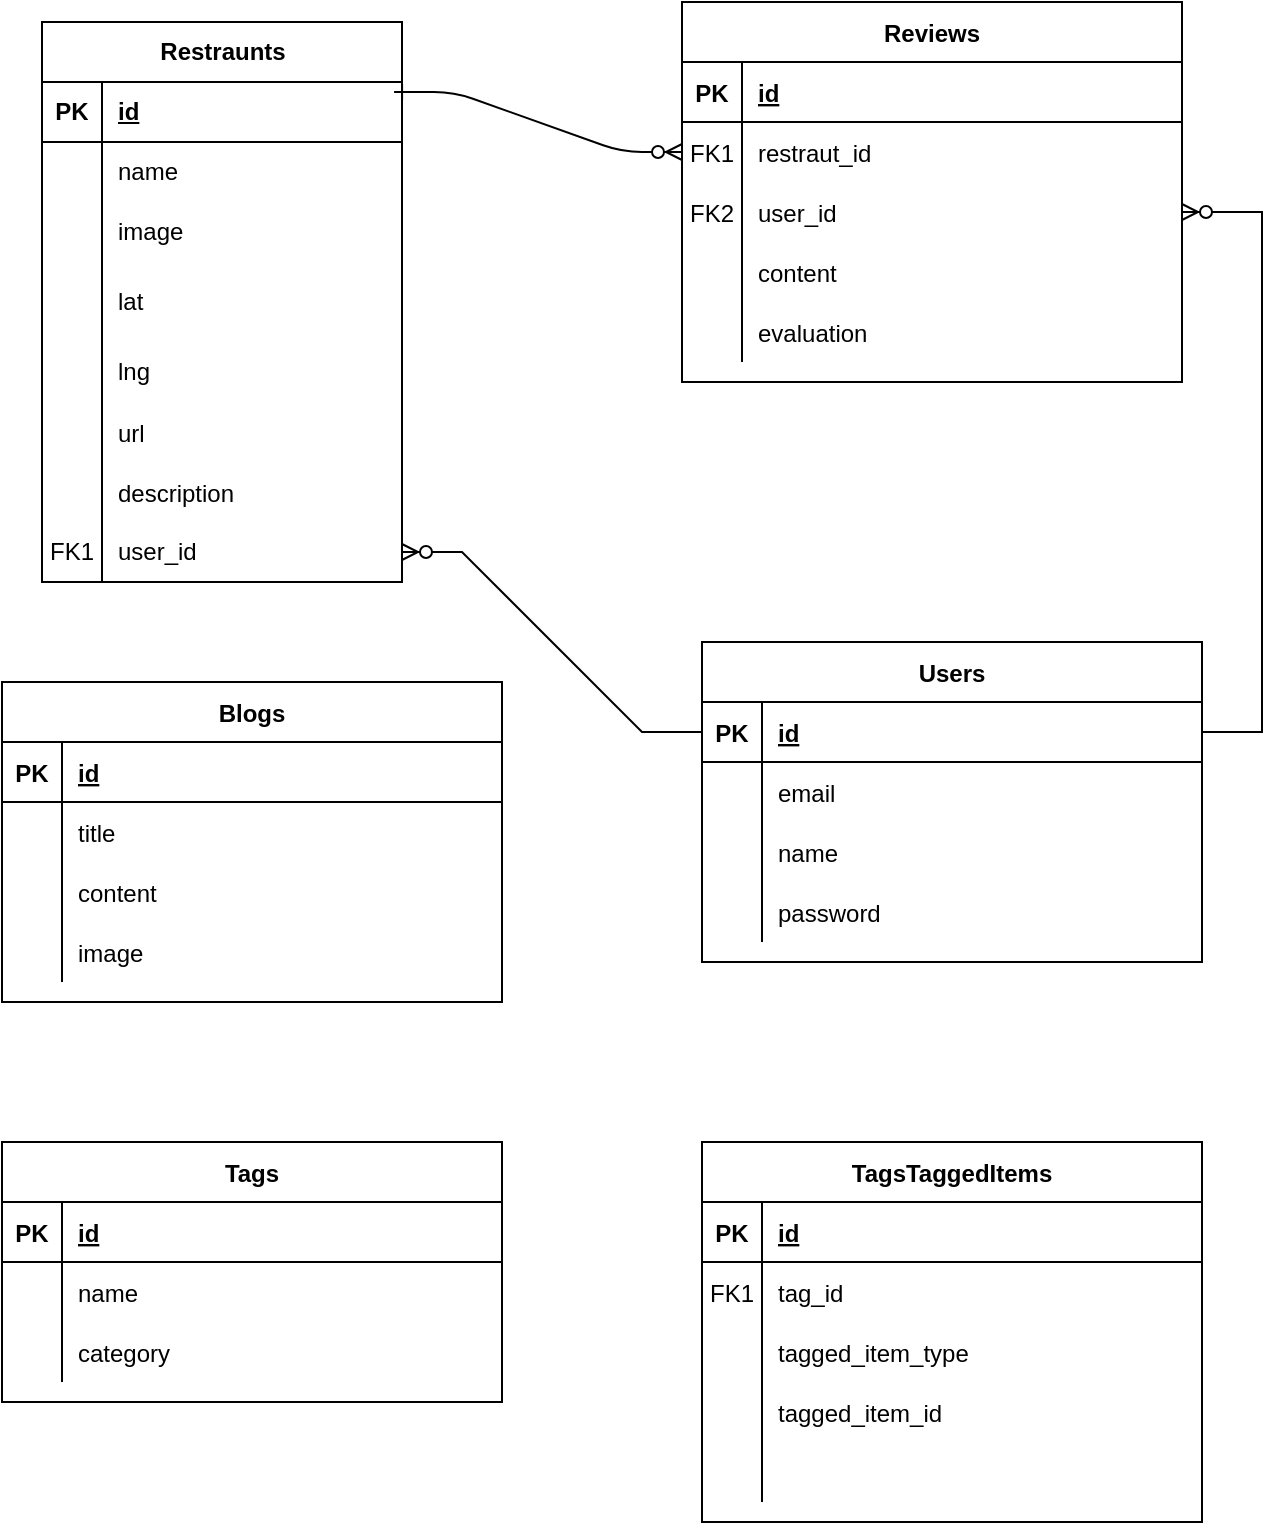 <mxfile version="22.1.16" type="github">
  <diagram name="ページ1" id="1jLCpwxMSdd4qnxQY2mI">
    <mxGraphModel dx="1687" dy="868" grid="1" gridSize="10" guides="1" tooltips="1" connect="1" arrows="1" fold="1" page="1" pageScale="1" pageWidth="827" pageHeight="1169" math="0" shadow="0">
      <root>
        <mxCell id="0" />
        <mxCell id="1" parent="0" />
        <mxCell id="6m1qam1bwlSp6ut_xEVU-1" value="" style="edgeStyle=entityRelationEdgeStyle;endArrow=ERzeroToMany;startArrow=ERone;endFill=1;startFill=0;exitX=0.978;exitY=0.167;exitDx=0;exitDy=0;exitPerimeter=0;" parent="1" source="6m1qam1bwlSp6ut_xEVU-45" target="6m1qam1bwlSp6ut_xEVU-6" edge="1">
          <mxGeometry width="100" height="100" relative="1" as="geometry">
            <mxPoint x="370" y="165" as="sourcePoint" />
            <mxPoint x="440" y="620" as="targetPoint" />
          </mxGeometry>
        </mxCell>
        <mxCell id="6m1qam1bwlSp6ut_xEVU-2" value="Reviews" style="shape=table;startSize=30;container=1;collapsible=1;childLayout=tableLayout;fixedRows=1;rowLines=0;fontStyle=1;align=center;resizeLast=1;" parent="1" vertex="1">
          <mxGeometry x="450" y="120" width="250" height="190" as="geometry" />
        </mxCell>
        <mxCell id="6m1qam1bwlSp6ut_xEVU-3" value="" style="shape=partialRectangle;collapsible=0;dropTarget=0;pointerEvents=0;fillColor=none;points=[[0,0.5],[1,0.5]];portConstraint=eastwest;top=0;left=0;right=0;bottom=1;" parent="6m1qam1bwlSp6ut_xEVU-2" vertex="1">
          <mxGeometry y="30" width="250" height="30" as="geometry" />
        </mxCell>
        <mxCell id="6m1qam1bwlSp6ut_xEVU-4" value="PK" style="shape=partialRectangle;overflow=hidden;connectable=0;fillColor=none;top=0;left=0;bottom=0;right=0;fontStyle=1;" parent="6m1qam1bwlSp6ut_xEVU-3" vertex="1">
          <mxGeometry width="30" height="30" as="geometry">
            <mxRectangle width="30" height="30" as="alternateBounds" />
          </mxGeometry>
        </mxCell>
        <mxCell id="6m1qam1bwlSp6ut_xEVU-5" value="id" style="shape=partialRectangle;overflow=hidden;connectable=0;fillColor=none;top=0;left=0;bottom=0;right=0;align=left;spacingLeft=6;fontStyle=5;" parent="6m1qam1bwlSp6ut_xEVU-3" vertex="1">
          <mxGeometry x="30" width="220" height="30" as="geometry">
            <mxRectangle width="220" height="30" as="alternateBounds" />
          </mxGeometry>
        </mxCell>
        <mxCell id="6m1qam1bwlSp6ut_xEVU-6" value="" style="shape=partialRectangle;collapsible=0;dropTarget=0;pointerEvents=0;fillColor=none;points=[[0,0.5],[1,0.5]];portConstraint=eastwest;top=0;left=0;right=0;bottom=0;" parent="6m1qam1bwlSp6ut_xEVU-2" vertex="1">
          <mxGeometry y="60" width="250" height="30" as="geometry" />
        </mxCell>
        <mxCell id="6m1qam1bwlSp6ut_xEVU-7" value="FK1" style="shape=partialRectangle;overflow=hidden;connectable=0;fillColor=none;top=0;left=0;bottom=0;right=0;" parent="6m1qam1bwlSp6ut_xEVU-6" vertex="1">
          <mxGeometry width="30" height="30" as="geometry">
            <mxRectangle width="30" height="30" as="alternateBounds" />
          </mxGeometry>
        </mxCell>
        <mxCell id="6m1qam1bwlSp6ut_xEVU-8" value="restraut_id" style="shape=partialRectangle;overflow=hidden;connectable=0;fillColor=none;top=0;left=0;bottom=0;right=0;align=left;spacingLeft=6;" parent="6m1qam1bwlSp6ut_xEVU-6" vertex="1">
          <mxGeometry x="30" width="220" height="30" as="geometry">
            <mxRectangle width="220" height="30" as="alternateBounds" />
          </mxGeometry>
        </mxCell>
        <mxCell id="6m1qam1bwlSp6ut_xEVU-9" value="" style="shape=partialRectangle;collapsible=0;dropTarget=0;pointerEvents=0;fillColor=none;points=[[0,0.5],[1,0.5]];portConstraint=eastwest;top=0;left=0;right=0;bottom=0;" parent="6m1qam1bwlSp6ut_xEVU-2" vertex="1">
          <mxGeometry y="90" width="250" height="30" as="geometry" />
        </mxCell>
        <mxCell id="6m1qam1bwlSp6ut_xEVU-10" value="FK2" style="shape=partialRectangle;overflow=hidden;connectable=0;fillColor=none;top=0;left=0;bottom=0;right=0;" parent="6m1qam1bwlSp6ut_xEVU-9" vertex="1">
          <mxGeometry width="30" height="30" as="geometry">
            <mxRectangle width="30" height="30" as="alternateBounds" />
          </mxGeometry>
        </mxCell>
        <mxCell id="6m1qam1bwlSp6ut_xEVU-11" value="user_id" style="shape=partialRectangle;overflow=hidden;connectable=0;fillColor=none;top=0;left=0;bottom=0;right=0;align=left;spacingLeft=6;" parent="6m1qam1bwlSp6ut_xEVU-9" vertex="1">
          <mxGeometry x="30" width="220" height="30" as="geometry">
            <mxRectangle width="220" height="30" as="alternateBounds" />
          </mxGeometry>
        </mxCell>
        <mxCell id="6m1qam1bwlSp6ut_xEVU-12" style="shape=partialRectangle;collapsible=0;dropTarget=0;pointerEvents=0;fillColor=none;points=[[0,0.5],[1,0.5]];portConstraint=eastwest;top=0;left=0;right=0;bottom=0;" parent="6m1qam1bwlSp6ut_xEVU-2" vertex="1">
          <mxGeometry y="120" width="250" height="30" as="geometry" />
        </mxCell>
        <mxCell id="6m1qam1bwlSp6ut_xEVU-13" style="shape=partialRectangle;overflow=hidden;connectable=0;fillColor=none;top=0;left=0;bottom=0;right=0;" parent="6m1qam1bwlSp6ut_xEVU-12" vertex="1">
          <mxGeometry width="30" height="30" as="geometry">
            <mxRectangle width="30" height="30" as="alternateBounds" />
          </mxGeometry>
        </mxCell>
        <mxCell id="6m1qam1bwlSp6ut_xEVU-14" value="content" style="shape=partialRectangle;overflow=hidden;connectable=0;fillColor=none;top=0;left=0;bottom=0;right=0;align=left;spacingLeft=6;" parent="6m1qam1bwlSp6ut_xEVU-12" vertex="1">
          <mxGeometry x="30" width="220" height="30" as="geometry">
            <mxRectangle width="220" height="30" as="alternateBounds" />
          </mxGeometry>
        </mxCell>
        <mxCell id="6m1qam1bwlSp6ut_xEVU-15" style="shape=partialRectangle;collapsible=0;dropTarget=0;pointerEvents=0;fillColor=none;points=[[0,0.5],[1,0.5]];portConstraint=eastwest;top=0;left=0;right=0;bottom=0;" parent="6m1qam1bwlSp6ut_xEVU-2" vertex="1">
          <mxGeometry y="150" width="250" height="30" as="geometry" />
        </mxCell>
        <mxCell id="6m1qam1bwlSp6ut_xEVU-16" style="shape=partialRectangle;overflow=hidden;connectable=0;fillColor=none;top=0;left=0;bottom=0;right=0;" parent="6m1qam1bwlSp6ut_xEVU-15" vertex="1">
          <mxGeometry width="30" height="30" as="geometry">
            <mxRectangle width="30" height="30" as="alternateBounds" />
          </mxGeometry>
        </mxCell>
        <mxCell id="6m1qam1bwlSp6ut_xEVU-17" value="evaluation" style="shape=partialRectangle;overflow=hidden;connectable=0;fillColor=none;top=0;left=0;bottom=0;right=0;align=left;spacingLeft=6;" parent="6m1qam1bwlSp6ut_xEVU-15" vertex="1">
          <mxGeometry x="30" width="220" height="30" as="geometry">
            <mxRectangle width="220" height="30" as="alternateBounds" />
          </mxGeometry>
        </mxCell>
        <mxCell id="6m1qam1bwlSp6ut_xEVU-18" value="Users" style="shape=table;startSize=30;container=1;collapsible=1;childLayout=tableLayout;fixedRows=1;rowLines=0;fontStyle=1;align=center;resizeLast=1;" parent="1" vertex="1">
          <mxGeometry x="460" y="440" width="250" height="160" as="geometry" />
        </mxCell>
        <mxCell id="6m1qam1bwlSp6ut_xEVU-19" value="" style="shape=partialRectangle;collapsible=0;dropTarget=0;pointerEvents=0;fillColor=none;points=[[0,0.5],[1,0.5]];portConstraint=eastwest;top=0;left=0;right=0;bottom=1;" parent="6m1qam1bwlSp6ut_xEVU-18" vertex="1">
          <mxGeometry y="30" width="250" height="30" as="geometry" />
        </mxCell>
        <mxCell id="6m1qam1bwlSp6ut_xEVU-20" value="PK" style="shape=partialRectangle;overflow=hidden;connectable=0;fillColor=none;top=0;left=0;bottom=0;right=0;fontStyle=1;" parent="6m1qam1bwlSp6ut_xEVU-19" vertex="1">
          <mxGeometry width="30" height="30" as="geometry">
            <mxRectangle width="30" height="30" as="alternateBounds" />
          </mxGeometry>
        </mxCell>
        <mxCell id="6m1qam1bwlSp6ut_xEVU-21" value="id" style="shape=partialRectangle;overflow=hidden;connectable=0;fillColor=none;top=0;left=0;bottom=0;right=0;align=left;spacingLeft=6;fontStyle=5;" parent="6m1qam1bwlSp6ut_xEVU-19" vertex="1">
          <mxGeometry x="30" width="220" height="30" as="geometry">
            <mxRectangle width="220" height="30" as="alternateBounds" />
          </mxGeometry>
        </mxCell>
        <mxCell id="6m1qam1bwlSp6ut_xEVU-22" value="" style="shape=partialRectangle;collapsible=0;dropTarget=0;pointerEvents=0;fillColor=none;points=[[0,0.5],[1,0.5]];portConstraint=eastwest;top=0;left=0;right=0;bottom=0;" parent="6m1qam1bwlSp6ut_xEVU-18" vertex="1">
          <mxGeometry y="60" width="250" height="30" as="geometry" />
        </mxCell>
        <mxCell id="6m1qam1bwlSp6ut_xEVU-23" value="" style="shape=partialRectangle;overflow=hidden;connectable=0;fillColor=none;top=0;left=0;bottom=0;right=0;" parent="6m1qam1bwlSp6ut_xEVU-22" vertex="1">
          <mxGeometry width="30" height="30" as="geometry">
            <mxRectangle width="30" height="30" as="alternateBounds" />
          </mxGeometry>
        </mxCell>
        <mxCell id="6m1qam1bwlSp6ut_xEVU-24" value="email" style="shape=partialRectangle;overflow=hidden;connectable=0;fillColor=none;top=0;left=0;bottom=0;right=0;align=left;spacingLeft=6;" parent="6m1qam1bwlSp6ut_xEVU-22" vertex="1">
          <mxGeometry x="30" width="220" height="30" as="geometry">
            <mxRectangle width="220" height="30" as="alternateBounds" />
          </mxGeometry>
        </mxCell>
        <mxCell id="6m1qam1bwlSp6ut_xEVU-25" value="" style="shape=partialRectangle;collapsible=0;dropTarget=0;pointerEvents=0;fillColor=none;points=[[0,0.5],[1,0.5]];portConstraint=eastwest;top=0;left=0;right=0;bottom=0;" parent="6m1qam1bwlSp6ut_xEVU-18" vertex="1">
          <mxGeometry y="90" width="250" height="30" as="geometry" />
        </mxCell>
        <mxCell id="6m1qam1bwlSp6ut_xEVU-26" value="" style="shape=partialRectangle;overflow=hidden;connectable=0;fillColor=none;top=0;left=0;bottom=0;right=0;" parent="6m1qam1bwlSp6ut_xEVU-25" vertex="1">
          <mxGeometry width="30" height="30" as="geometry">
            <mxRectangle width="30" height="30" as="alternateBounds" />
          </mxGeometry>
        </mxCell>
        <mxCell id="6m1qam1bwlSp6ut_xEVU-27" value="name" style="shape=partialRectangle;overflow=hidden;connectable=0;fillColor=none;top=0;left=0;bottom=0;right=0;align=left;spacingLeft=6;" parent="6m1qam1bwlSp6ut_xEVU-25" vertex="1">
          <mxGeometry x="30" width="220" height="30" as="geometry">
            <mxRectangle width="220" height="30" as="alternateBounds" />
          </mxGeometry>
        </mxCell>
        <mxCell id="6m1qam1bwlSp6ut_xEVU-28" style="shape=partialRectangle;collapsible=0;dropTarget=0;pointerEvents=0;fillColor=none;points=[[0,0.5],[1,0.5]];portConstraint=eastwest;top=0;left=0;right=0;bottom=0;" parent="6m1qam1bwlSp6ut_xEVU-18" vertex="1">
          <mxGeometry y="120" width="250" height="30" as="geometry" />
        </mxCell>
        <mxCell id="6m1qam1bwlSp6ut_xEVU-29" style="shape=partialRectangle;overflow=hidden;connectable=0;fillColor=none;top=0;left=0;bottom=0;right=0;" parent="6m1qam1bwlSp6ut_xEVU-28" vertex="1">
          <mxGeometry width="30" height="30" as="geometry">
            <mxRectangle width="30" height="30" as="alternateBounds" />
          </mxGeometry>
        </mxCell>
        <mxCell id="6m1qam1bwlSp6ut_xEVU-30" value="password" style="shape=partialRectangle;overflow=hidden;connectable=0;fillColor=none;top=0;left=0;bottom=0;right=0;align=left;spacingLeft=6;" parent="6m1qam1bwlSp6ut_xEVU-28" vertex="1">
          <mxGeometry x="30" width="220" height="30" as="geometry">
            <mxRectangle width="220" height="30" as="alternateBounds" />
          </mxGeometry>
        </mxCell>
        <mxCell id="6m1qam1bwlSp6ut_xEVU-31" value="Blogs" style="shape=table;startSize=30;container=1;collapsible=1;childLayout=tableLayout;fixedRows=1;rowLines=0;fontStyle=1;align=center;resizeLast=1;" parent="1" vertex="1">
          <mxGeometry x="110" y="460" width="250" height="160" as="geometry" />
        </mxCell>
        <mxCell id="6m1qam1bwlSp6ut_xEVU-32" value="" style="shape=partialRectangle;collapsible=0;dropTarget=0;pointerEvents=0;fillColor=none;points=[[0,0.5],[1,0.5]];portConstraint=eastwest;top=0;left=0;right=0;bottom=1;" parent="6m1qam1bwlSp6ut_xEVU-31" vertex="1">
          <mxGeometry y="30" width="250" height="30" as="geometry" />
        </mxCell>
        <mxCell id="6m1qam1bwlSp6ut_xEVU-33" value="PK" style="shape=partialRectangle;overflow=hidden;connectable=0;fillColor=none;top=0;left=0;bottom=0;right=0;fontStyle=1;" parent="6m1qam1bwlSp6ut_xEVU-32" vertex="1">
          <mxGeometry width="30" height="30" as="geometry">
            <mxRectangle width="30" height="30" as="alternateBounds" />
          </mxGeometry>
        </mxCell>
        <mxCell id="6m1qam1bwlSp6ut_xEVU-34" value="id" style="shape=partialRectangle;overflow=hidden;connectable=0;fillColor=none;top=0;left=0;bottom=0;right=0;align=left;spacingLeft=6;fontStyle=5;" parent="6m1qam1bwlSp6ut_xEVU-32" vertex="1">
          <mxGeometry x="30" width="220" height="30" as="geometry">
            <mxRectangle width="220" height="30" as="alternateBounds" />
          </mxGeometry>
        </mxCell>
        <mxCell id="6m1qam1bwlSp6ut_xEVU-35" value="" style="shape=partialRectangle;collapsible=0;dropTarget=0;pointerEvents=0;fillColor=none;points=[[0,0.5],[1,0.5]];portConstraint=eastwest;top=0;left=0;right=0;bottom=0;" parent="6m1qam1bwlSp6ut_xEVU-31" vertex="1">
          <mxGeometry y="60" width="250" height="30" as="geometry" />
        </mxCell>
        <mxCell id="6m1qam1bwlSp6ut_xEVU-36" value="" style="shape=partialRectangle;overflow=hidden;connectable=0;fillColor=none;top=0;left=0;bottom=0;right=0;" parent="6m1qam1bwlSp6ut_xEVU-35" vertex="1">
          <mxGeometry width="30" height="30" as="geometry">
            <mxRectangle width="30" height="30" as="alternateBounds" />
          </mxGeometry>
        </mxCell>
        <mxCell id="6m1qam1bwlSp6ut_xEVU-37" value="title" style="shape=partialRectangle;overflow=hidden;connectable=0;fillColor=none;top=0;left=0;bottom=0;right=0;align=left;spacingLeft=6;" parent="6m1qam1bwlSp6ut_xEVU-35" vertex="1">
          <mxGeometry x="30" width="220" height="30" as="geometry">
            <mxRectangle width="220" height="30" as="alternateBounds" />
          </mxGeometry>
        </mxCell>
        <mxCell id="6m1qam1bwlSp6ut_xEVU-38" value="" style="shape=partialRectangle;collapsible=0;dropTarget=0;pointerEvents=0;fillColor=none;points=[[0,0.5],[1,0.5]];portConstraint=eastwest;top=0;left=0;right=0;bottom=0;" parent="6m1qam1bwlSp6ut_xEVU-31" vertex="1">
          <mxGeometry y="90" width="250" height="30" as="geometry" />
        </mxCell>
        <mxCell id="6m1qam1bwlSp6ut_xEVU-39" value="" style="shape=partialRectangle;overflow=hidden;connectable=0;fillColor=none;top=0;left=0;bottom=0;right=0;" parent="6m1qam1bwlSp6ut_xEVU-38" vertex="1">
          <mxGeometry width="30" height="30" as="geometry">
            <mxRectangle width="30" height="30" as="alternateBounds" />
          </mxGeometry>
        </mxCell>
        <mxCell id="6m1qam1bwlSp6ut_xEVU-40" value="content" style="shape=partialRectangle;overflow=hidden;connectable=0;fillColor=none;top=0;left=0;bottom=0;right=0;align=left;spacingLeft=6;" parent="6m1qam1bwlSp6ut_xEVU-38" vertex="1">
          <mxGeometry x="30" width="220" height="30" as="geometry">
            <mxRectangle width="220" height="30" as="alternateBounds" />
          </mxGeometry>
        </mxCell>
        <mxCell id="6m1qam1bwlSp6ut_xEVU-41" style="shape=partialRectangle;collapsible=0;dropTarget=0;pointerEvents=0;fillColor=none;points=[[0,0.5],[1,0.5]];portConstraint=eastwest;top=0;left=0;right=0;bottom=0;" parent="6m1qam1bwlSp6ut_xEVU-31" vertex="1">
          <mxGeometry y="120" width="250" height="30" as="geometry" />
        </mxCell>
        <mxCell id="6m1qam1bwlSp6ut_xEVU-42" style="shape=partialRectangle;overflow=hidden;connectable=0;fillColor=none;top=0;left=0;bottom=0;right=0;" parent="6m1qam1bwlSp6ut_xEVU-41" vertex="1">
          <mxGeometry width="30" height="30" as="geometry">
            <mxRectangle width="30" height="30" as="alternateBounds" />
          </mxGeometry>
        </mxCell>
        <mxCell id="6m1qam1bwlSp6ut_xEVU-43" value="image" style="shape=partialRectangle;overflow=hidden;connectable=0;fillColor=none;top=0;left=0;bottom=0;right=0;align=left;spacingLeft=6;" parent="6m1qam1bwlSp6ut_xEVU-41" vertex="1">
          <mxGeometry x="30" width="220" height="30" as="geometry">
            <mxRectangle width="220" height="30" as="alternateBounds" />
          </mxGeometry>
        </mxCell>
        <mxCell id="6m1qam1bwlSp6ut_xEVU-44" value="Restraunts" style="shape=table;startSize=30;container=1;collapsible=1;childLayout=tableLayout;fixedRows=1;rowLines=0;fontStyle=1;align=center;resizeLast=1;html=1;" parent="1" vertex="1">
          <mxGeometry x="130" y="130" width="180" height="280" as="geometry" />
        </mxCell>
        <mxCell id="6m1qam1bwlSp6ut_xEVU-45" value="" style="shape=tableRow;horizontal=0;startSize=0;swimlaneHead=0;swimlaneBody=0;fillColor=none;collapsible=0;dropTarget=0;points=[[0,0.5],[1,0.5]];portConstraint=eastwest;top=0;left=0;right=0;bottom=1;" parent="6m1qam1bwlSp6ut_xEVU-44" vertex="1">
          <mxGeometry y="30" width="180" height="30" as="geometry" />
        </mxCell>
        <mxCell id="6m1qam1bwlSp6ut_xEVU-46" value="PK" style="shape=partialRectangle;connectable=0;fillColor=none;top=0;left=0;bottom=0;right=0;fontStyle=1;overflow=hidden;whiteSpace=wrap;html=1;" parent="6m1qam1bwlSp6ut_xEVU-45" vertex="1">
          <mxGeometry width="30" height="30" as="geometry">
            <mxRectangle width="30" height="30" as="alternateBounds" />
          </mxGeometry>
        </mxCell>
        <mxCell id="6m1qam1bwlSp6ut_xEVU-47" value="id" style="shape=partialRectangle;connectable=0;fillColor=none;top=0;left=0;bottom=0;right=0;align=left;spacingLeft=6;fontStyle=5;overflow=hidden;whiteSpace=wrap;html=1;" parent="6m1qam1bwlSp6ut_xEVU-45" vertex="1">
          <mxGeometry x="30" width="150" height="30" as="geometry">
            <mxRectangle width="150" height="30" as="alternateBounds" />
          </mxGeometry>
        </mxCell>
        <mxCell id="6m1qam1bwlSp6ut_xEVU-48" value="" style="shape=tableRow;horizontal=0;startSize=0;swimlaneHead=0;swimlaneBody=0;fillColor=none;collapsible=0;dropTarget=0;points=[[0,0.5],[1,0.5]];portConstraint=eastwest;top=0;left=0;right=0;bottom=0;" parent="6m1qam1bwlSp6ut_xEVU-44" vertex="1">
          <mxGeometry y="60" width="180" height="30" as="geometry" />
        </mxCell>
        <mxCell id="6m1qam1bwlSp6ut_xEVU-49" value="" style="shape=partialRectangle;connectable=0;fillColor=none;top=0;left=0;bottom=0;right=0;editable=1;overflow=hidden;whiteSpace=wrap;html=1;" parent="6m1qam1bwlSp6ut_xEVU-48" vertex="1">
          <mxGeometry width="30" height="30" as="geometry">
            <mxRectangle width="30" height="30" as="alternateBounds" />
          </mxGeometry>
        </mxCell>
        <mxCell id="6m1qam1bwlSp6ut_xEVU-50" value="name" style="shape=partialRectangle;connectable=0;fillColor=none;top=0;left=0;bottom=0;right=0;align=left;spacingLeft=6;overflow=hidden;whiteSpace=wrap;html=1;" parent="6m1qam1bwlSp6ut_xEVU-48" vertex="1">
          <mxGeometry x="30" width="150" height="30" as="geometry">
            <mxRectangle width="150" height="30" as="alternateBounds" />
          </mxGeometry>
        </mxCell>
        <mxCell id="6m1qam1bwlSp6ut_xEVU-51" value="" style="shape=tableRow;horizontal=0;startSize=0;swimlaneHead=0;swimlaneBody=0;fillColor=none;collapsible=0;dropTarget=0;points=[[0,0.5],[1,0.5]];portConstraint=eastwest;top=0;left=0;right=0;bottom=0;" parent="6m1qam1bwlSp6ut_xEVU-44" vertex="1">
          <mxGeometry y="90" width="180" height="30" as="geometry" />
        </mxCell>
        <mxCell id="6m1qam1bwlSp6ut_xEVU-52" value="" style="shape=partialRectangle;connectable=0;fillColor=none;top=0;left=0;bottom=0;right=0;editable=1;overflow=hidden;whiteSpace=wrap;html=1;" parent="6m1qam1bwlSp6ut_xEVU-51" vertex="1">
          <mxGeometry width="30" height="30" as="geometry">
            <mxRectangle width="30" height="30" as="alternateBounds" />
          </mxGeometry>
        </mxCell>
        <mxCell id="6m1qam1bwlSp6ut_xEVU-53" value="image" style="shape=partialRectangle;connectable=0;fillColor=none;top=0;left=0;bottom=0;right=0;align=left;spacingLeft=6;overflow=hidden;whiteSpace=wrap;html=1;" parent="6m1qam1bwlSp6ut_xEVU-51" vertex="1">
          <mxGeometry x="30" width="150" height="30" as="geometry">
            <mxRectangle width="150" height="30" as="alternateBounds" />
          </mxGeometry>
        </mxCell>
        <mxCell id="6m1qam1bwlSp6ut_xEVU-54" value="" style="shape=tableRow;horizontal=0;startSize=0;swimlaneHead=0;swimlaneBody=0;fillColor=none;collapsible=0;dropTarget=0;points=[[0,0.5],[1,0.5]];portConstraint=eastwest;top=0;left=0;right=0;bottom=0;" parent="6m1qam1bwlSp6ut_xEVU-44" vertex="1">
          <mxGeometry y="120" width="180" height="40" as="geometry" />
        </mxCell>
        <mxCell id="6m1qam1bwlSp6ut_xEVU-55" value="" style="shape=partialRectangle;connectable=0;fillColor=none;top=0;left=0;bottom=0;right=0;editable=1;overflow=hidden;whiteSpace=wrap;html=1;" parent="6m1qam1bwlSp6ut_xEVU-54" vertex="1">
          <mxGeometry width="30" height="40" as="geometry">
            <mxRectangle width="30" height="40" as="alternateBounds" />
          </mxGeometry>
        </mxCell>
        <mxCell id="6m1qam1bwlSp6ut_xEVU-56" value="lat" style="shape=partialRectangle;connectable=0;fillColor=none;top=0;left=0;bottom=0;right=0;align=left;spacingLeft=6;overflow=hidden;whiteSpace=wrap;html=1;" parent="6m1qam1bwlSp6ut_xEVU-54" vertex="1">
          <mxGeometry x="30" width="150" height="40" as="geometry">
            <mxRectangle width="150" height="40" as="alternateBounds" />
          </mxGeometry>
        </mxCell>
        <mxCell id="6m1qam1bwlSp6ut_xEVU-57" style="shape=tableRow;horizontal=0;startSize=0;swimlaneHead=0;swimlaneBody=0;fillColor=none;collapsible=0;dropTarget=0;points=[[0,0.5],[1,0.5]];portConstraint=eastwest;top=0;left=0;right=0;bottom=0;" parent="6m1qam1bwlSp6ut_xEVU-44" vertex="1">
          <mxGeometry y="160" width="180" height="30" as="geometry" />
        </mxCell>
        <mxCell id="6m1qam1bwlSp6ut_xEVU-58" style="shape=partialRectangle;connectable=0;fillColor=none;top=0;left=0;bottom=0;right=0;editable=1;overflow=hidden;whiteSpace=wrap;html=1;" parent="6m1qam1bwlSp6ut_xEVU-57" vertex="1">
          <mxGeometry width="30" height="30" as="geometry">
            <mxRectangle width="30" height="30" as="alternateBounds" />
          </mxGeometry>
        </mxCell>
        <mxCell id="6m1qam1bwlSp6ut_xEVU-59" value="lng" style="shape=partialRectangle;connectable=0;fillColor=none;top=0;left=0;bottom=0;right=0;align=left;spacingLeft=6;overflow=hidden;whiteSpace=wrap;html=1;" parent="6m1qam1bwlSp6ut_xEVU-57" vertex="1">
          <mxGeometry x="30" width="150" height="30" as="geometry">
            <mxRectangle width="150" height="30" as="alternateBounds" />
          </mxGeometry>
        </mxCell>
        <mxCell id="jV9jmHjxTFQ117Nc1_x5-1" value="" style="shape=tableRow;horizontal=0;startSize=0;swimlaneHead=0;swimlaneBody=0;fillColor=none;collapsible=0;dropTarget=0;points=[[0,0.5],[1,0.5]];portConstraint=eastwest;top=0;left=0;right=0;bottom=0;" vertex="1" parent="6m1qam1bwlSp6ut_xEVU-44">
          <mxGeometry y="190" width="180" height="30" as="geometry" />
        </mxCell>
        <mxCell id="jV9jmHjxTFQ117Nc1_x5-2" value="" style="shape=partialRectangle;connectable=0;fillColor=none;top=0;left=0;bottom=0;right=0;editable=1;overflow=hidden;" vertex="1" parent="jV9jmHjxTFQ117Nc1_x5-1">
          <mxGeometry width="30" height="30" as="geometry">
            <mxRectangle width="30" height="30" as="alternateBounds" />
          </mxGeometry>
        </mxCell>
        <mxCell id="jV9jmHjxTFQ117Nc1_x5-3" value="url" style="shape=partialRectangle;connectable=0;fillColor=none;top=0;left=0;bottom=0;right=0;align=left;spacingLeft=6;overflow=hidden;" vertex="1" parent="jV9jmHjxTFQ117Nc1_x5-1">
          <mxGeometry x="30" width="150" height="30" as="geometry">
            <mxRectangle width="150" height="30" as="alternateBounds" />
          </mxGeometry>
        </mxCell>
        <mxCell id="jV9jmHjxTFQ117Nc1_x5-4" value="" style="shape=tableRow;horizontal=0;startSize=0;swimlaneHead=0;swimlaneBody=0;fillColor=none;collapsible=0;dropTarget=0;points=[[0,0.5],[1,0.5]];portConstraint=eastwest;top=0;left=0;right=0;bottom=0;" vertex="1" parent="6m1qam1bwlSp6ut_xEVU-44">
          <mxGeometry y="220" width="180" height="30" as="geometry" />
        </mxCell>
        <mxCell id="jV9jmHjxTFQ117Nc1_x5-5" value="" style="shape=partialRectangle;connectable=0;fillColor=none;top=0;left=0;bottom=0;right=0;editable=1;overflow=hidden;" vertex="1" parent="jV9jmHjxTFQ117Nc1_x5-4">
          <mxGeometry width="30" height="30" as="geometry">
            <mxRectangle width="30" height="30" as="alternateBounds" />
          </mxGeometry>
        </mxCell>
        <mxCell id="jV9jmHjxTFQ117Nc1_x5-6" value="description" style="shape=partialRectangle;connectable=0;fillColor=none;top=0;left=0;bottom=0;right=0;align=left;spacingLeft=6;overflow=hidden;" vertex="1" parent="jV9jmHjxTFQ117Nc1_x5-4">
          <mxGeometry x="30" width="150" height="30" as="geometry">
            <mxRectangle width="150" height="30" as="alternateBounds" />
          </mxGeometry>
        </mxCell>
        <mxCell id="6m1qam1bwlSp6ut_xEVU-60" style="shape=tableRow;horizontal=0;startSize=0;swimlaneHead=0;swimlaneBody=0;fillColor=none;collapsible=0;dropTarget=0;points=[[0,0.5],[1,0.5]];portConstraint=eastwest;top=0;left=0;right=0;bottom=0;" parent="6m1qam1bwlSp6ut_xEVU-44" vertex="1">
          <mxGeometry y="250" width="180" height="30" as="geometry" />
        </mxCell>
        <mxCell id="6m1qam1bwlSp6ut_xEVU-61" value="FK1" style="shape=partialRectangle;connectable=0;fillColor=none;top=0;left=0;bottom=0;right=0;editable=1;overflow=hidden;whiteSpace=wrap;html=1;" parent="6m1qam1bwlSp6ut_xEVU-60" vertex="1">
          <mxGeometry width="30" height="30" as="geometry">
            <mxRectangle width="30" height="30" as="alternateBounds" />
          </mxGeometry>
        </mxCell>
        <mxCell id="6m1qam1bwlSp6ut_xEVU-62" value="user_id" style="shape=partialRectangle;connectable=0;fillColor=none;top=0;left=0;bottom=0;right=0;align=left;spacingLeft=6;overflow=hidden;whiteSpace=wrap;html=1;" parent="6m1qam1bwlSp6ut_xEVU-60" vertex="1">
          <mxGeometry x="30" width="150" height="30" as="geometry">
            <mxRectangle width="150" height="30" as="alternateBounds" />
          </mxGeometry>
        </mxCell>
        <mxCell id="6m1qam1bwlSp6ut_xEVU-63" value="" style="edgeStyle=entityRelationEdgeStyle;fontSize=12;html=1;endArrow=ERzeroToMany;endFill=1;rounded=0;exitX=0;exitY=0.5;exitDx=0;exitDy=0;" parent="1" source="6m1qam1bwlSp6ut_xEVU-19" target="6m1qam1bwlSp6ut_xEVU-60" edge="1">
          <mxGeometry width="100" height="100" relative="1" as="geometry">
            <mxPoint x="380" y="470" as="sourcePoint" />
            <mxPoint x="480" y="370" as="targetPoint" />
          </mxGeometry>
        </mxCell>
        <mxCell id="6m1qam1bwlSp6ut_xEVU-64" value="" style="edgeStyle=entityRelationEdgeStyle;fontSize=12;html=1;endArrow=ERzeroToMany;endFill=1;rounded=0;" parent="1" source="6m1qam1bwlSp6ut_xEVU-19" target="6m1qam1bwlSp6ut_xEVU-9" edge="1">
          <mxGeometry width="100" height="100" relative="1" as="geometry">
            <mxPoint x="360" y="320" as="sourcePoint" />
            <mxPoint x="460" y="220" as="targetPoint" />
          </mxGeometry>
        </mxCell>
        <mxCell id="jV9jmHjxTFQ117Nc1_x5-23" value="Tags" style="shape=table;startSize=30;container=1;collapsible=1;childLayout=tableLayout;fixedRows=1;rowLines=0;fontStyle=1;align=center;resizeLast=1;" vertex="1" parent="1">
          <mxGeometry x="110" y="690" width="250" height="130" as="geometry" />
        </mxCell>
        <mxCell id="jV9jmHjxTFQ117Nc1_x5-24" value="" style="shape=partialRectangle;collapsible=0;dropTarget=0;pointerEvents=0;fillColor=none;points=[[0,0.5],[1,0.5]];portConstraint=eastwest;top=0;left=0;right=0;bottom=1;" vertex="1" parent="jV9jmHjxTFQ117Nc1_x5-23">
          <mxGeometry y="30" width="250" height="30" as="geometry" />
        </mxCell>
        <mxCell id="jV9jmHjxTFQ117Nc1_x5-25" value="PK" style="shape=partialRectangle;overflow=hidden;connectable=0;fillColor=none;top=0;left=0;bottom=0;right=0;fontStyle=1;" vertex="1" parent="jV9jmHjxTFQ117Nc1_x5-24">
          <mxGeometry width="30" height="30" as="geometry">
            <mxRectangle width="30" height="30" as="alternateBounds" />
          </mxGeometry>
        </mxCell>
        <mxCell id="jV9jmHjxTFQ117Nc1_x5-26" value="id" style="shape=partialRectangle;overflow=hidden;connectable=0;fillColor=none;top=0;left=0;bottom=0;right=0;align=left;spacingLeft=6;fontStyle=5;" vertex="1" parent="jV9jmHjxTFQ117Nc1_x5-24">
          <mxGeometry x="30" width="220" height="30" as="geometry">
            <mxRectangle width="220" height="30" as="alternateBounds" />
          </mxGeometry>
        </mxCell>
        <mxCell id="jV9jmHjxTFQ117Nc1_x5-27" value="" style="shape=partialRectangle;collapsible=0;dropTarget=0;pointerEvents=0;fillColor=none;points=[[0,0.5],[1,0.5]];portConstraint=eastwest;top=0;left=0;right=0;bottom=0;" vertex="1" parent="jV9jmHjxTFQ117Nc1_x5-23">
          <mxGeometry y="60" width="250" height="30" as="geometry" />
        </mxCell>
        <mxCell id="jV9jmHjxTFQ117Nc1_x5-28" value="" style="shape=partialRectangle;overflow=hidden;connectable=0;fillColor=none;top=0;left=0;bottom=0;right=0;" vertex="1" parent="jV9jmHjxTFQ117Nc1_x5-27">
          <mxGeometry width="30" height="30" as="geometry">
            <mxRectangle width="30" height="30" as="alternateBounds" />
          </mxGeometry>
        </mxCell>
        <mxCell id="jV9jmHjxTFQ117Nc1_x5-29" value="name" style="shape=partialRectangle;overflow=hidden;connectable=0;fillColor=none;top=0;left=0;bottom=0;right=0;align=left;spacingLeft=6;" vertex="1" parent="jV9jmHjxTFQ117Nc1_x5-27">
          <mxGeometry x="30" width="220" height="30" as="geometry">
            <mxRectangle width="220" height="30" as="alternateBounds" />
          </mxGeometry>
        </mxCell>
        <mxCell id="jV9jmHjxTFQ117Nc1_x5-30" value="" style="shape=partialRectangle;collapsible=0;dropTarget=0;pointerEvents=0;fillColor=none;points=[[0,0.5],[1,0.5]];portConstraint=eastwest;top=0;left=0;right=0;bottom=0;" vertex="1" parent="jV9jmHjxTFQ117Nc1_x5-23">
          <mxGeometry y="90" width="250" height="30" as="geometry" />
        </mxCell>
        <mxCell id="jV9jmHjxTFQ117Nc1_x5-31" value="" style="shape=partialRectangle;overflow=hidden;connectable=0;fillColor=none;top=0;left=0;bottom=0;right=0;" vertex="1" parent="jV9jmHjxTFQ117Nc1_x5-30">
          <mxGeometry width="30" height="30" as="geometry">
            <mxRectangle width="30" height="30" as="alternateBounds" />
          </mxGeometry>
        </mxCell>
        <mxCell id="jV9jmHjxTFQ117Nc1_x5-32" value="category" style="shape=partialRectangle;overflow=hidden;connectable=0;fillColor=none;top=0;left=0;bottom=0;right=0;align=left;spacingLeft=6;" vertex="1" parent="jV9jmHjxTFQ117Nc1_x5-30">
          <mxGeometry x="30" width="220" height="30" as="geometry">
            <mxRectangle width="220" height="30" as="alternateBounds" />
          </mxGeometry>
        </mxCell>
        <mxCell id="jV9jmHjxTFQ117Nc1_x5-39" value="TagsTaggedItems" style="shape=table;startSize=30;container=1;collapsible=1;childLayout=tableLayout;fixedRows=1;rowLines=0;fontStyle=1;align=center;resizeLast=1;" vertex="1" parent="1">
          <mxGeometry x="460" y="690" width="250" height="190" as="geometry" />
        </mxCell>
        <mxCell id="jV9jmHjxTFQ117Nc1_x5-40" value="" style="shape=partialRectangle;collapsible=0;dropTarget=0;pointerEvents=0;fillColor=none;points=[[0,0.5],[1,0.5]];portConstraint=eastwest;top=0;left=0;right=0;bottom=1;" vertex="1" parent="jV9jmHjxTFQ117Nc1_x5-39">
          <mxGeometry y="30" width="250" height="30" as="geometry" />
        </mxCell>
        <mxCell id="jV9jmHjxTFQ117Nc1_x5-41" value="PK" style="shape=partialRectangle;overflow=hidden;connectable=0;fillColor=none;top=0;left=0;bottom=0;right=0;fontStyle=1;" vertex="1" parent="jV9jmHjxTFQ117Nc1_x5-40">
          <mxGeometry width="30" height="30" as="geometry">
            <mxRectangle width="30" height="30" as="alternateBounds" />
          </mxGeometry>
        </mxCell>
        <mxCell id="jV9jmHjxTFQ117Nc1_x5-42" value="id" style="shape=partialRectangle;overflow=hidden;connectable=0;fillColor=none;top=0;left=0;bottom=0;right=0;align=left;spacingLeft=6;fontStyle=5;" vertex="1" parent="jV9jmHjxTFQ117Nc1_x5-40">
          <mxGeometry x="30" width="220" height="30" as="geometry">
            <mxRectangle width="220" height="30" as="alternateBounds" />
          </mxGeometry>
        </mxCell>
        <mxCell id="jV9jmHjxTFQ117Nc1_x5-43" value="" style="shape=partialRectangle;collapsible=0;dropTarget=0;pointerEvents=0;fillColor=none;points=[[0,0.5],[1,0.5]];portConstraint=eastwest;top=0;left=0;right=0;bottom=0;" vertex="1" parent="jV9jmHjxTFQ117Nc1_x5-39">
          <mxGeometry y="60" width="250" height="30" as="geometry" />
        </mxCell>
        <mxCell id="jV9jmHjxTFQ117Nc1_x5-44" value="FK1" style="shape=partialRectangle;overflow=hidden;connectable=0;fillColor=none;top=0;left=0;bottom=0;right=0;" vertex="1" parent="jV9jmHjxTFQ117Nc1_x5-43">
          <mxGeometry width="30" height="30" as="geometry">
            <mxRectangle width="30" height="30" as="alternateBounds" />
          </mxGeometry>
        </mxCell>
        <mxCell id="jV9jmHjxTFQ117Nc1_x5-45" value="tag_id" style="shape=partialRectangle;overflow=hidden;connectable=0;fillColor=none;top=0;left=0;bottom=0;right=0;align=left;spacingLeft=6;" vertex="1" parent="jV9jmHjxTFQ117Nc1_x5-43">
          <mxGeometry x="30" width="220" height="30" as="geometry">
            <mxRectangle width="220" height="30" as="alternateBounds" />
          </mxGeometry>
        </mxCell>
        <mxCell id="jV9jmHjxTFQ117Nc1_x5-49" style="shape=partialRectangle;collapsible=0;dropTarget=0;pointerEvents=0;fillColor=none;points=[[0,0.5],[1,0.5]];portConstraint=eastwest;top=0;left=0;right=0;bottom=0;" vertex="1" parent="jV9jmHjxTFQ117Nc1_x5-39">
          <mxGeometry y="90" width="250" height="30" as="geometry" />
        </mxCell>
        <mxCell id="jV9jmHjxTFQ117Nc1_x5-50" style="shape=partialRectangle;overflow=hidden;connectable=0;fillColor=none;top=0;left=0;bottom=0;right=0;" vertex="1" parent="jV9jmHjxTFQ117Nc1_x5-49">
          <mxGeometry width="30" height="30" as="geometry">
            <mxRectangle width="30" height="30" as="alternateBounds" />
          </mxGeometry>
        </mxCell>
        <mxCell id="jV9jmHjxTFQ117Nc1_x5-51" value="tagged_item_type" style="shape=partialRectangle;overflow=hidden;connectable=0;fillColor=none;top=0;left=0;bottom=0;right=0;align=left;spacingLeft=6;" vertex="1" parent="jV9jmHjxTFQ117Nc1_x5-49">
          <mxGeometry x="30" width="220" height="30" as="geometry">
            <mxRectangle width="220" height="30" as="alternateBounds" />
          </mxGeometry>
        </mxCell>
        <mxCell id="jV9jmHjxTFQ117Nc1_x5-52" style="shape=partialRectangle;collapsible=0;dropTarget=0;pointerEvents=0;fillColor=none;points=[[0,0.5],[1,0.5]];portConstraint=eastwest;top=0;left=0;right=0;bottom=0;" vertex="1" parent="jV9jmHjxTFQ117Nc1_x5-39">
          <mxGeometry y="120" width="250" height="30" as="geometry" />
        </mxCell>
        <mxCell id="jV9jmHjxTFQ117Nc1_x5-53" style="shape=partialRectangle;overflow=hidden;connectable=0;fillColor=none;top=0;left=0;bottom=0;right=0;" vertex="1" parent="jV9jmHjxTFQ117Nc1_x5-52">
          <mxGeometry width="30" height="30" as="geometry">
            <mxRectangle width="30" height="30" as="alternateBounds" />
          </mxGeometry>
        </mxCell>
        <mxCell id="jV9jmHjxTFQ117Nc1_x5-54" value="tagged_item_id" style="shape=partialRectangle;overflow=hidden;connectable=0;fillColor=none;top=0;left=0;bottom=0;right=0;align=left;spacingLeft=6;" vertex="1" parent="jV9jmHjxTFQ117Nc1_x5-52">
          <mxGeometry x="30" width="220" height="30" as="geometry">
            <mxRectangle width="220" height="30" as="alternateBounds" />
          </mxGeometry>
        </mxCell>
        <mxCell id="jV9jmHjxTFQ117Nc1_x5-55" style="shape=partialRectangle;collapsible=0;dropTarget=0;pointerEvents=0;fillColor=none;points=[[0,0.5],[1,0.5]];portConstraint=eastwest;top=0;left=0;right=0;bottom=0;" vertex="1" parent="jV9jmHjxTFQ117Nc1_x5-39">
          <mxGeometry y="150" width="250" height="30" as="geometry" />
        </mxCell>
        <mxCell id="jV9jmHjxTFQ117Nc1_x5-56" style="shape=partialRectangle;overflow=hidden;connectable=0;fillColor=none;top=0;left=0;bottom=0;right=0;" vertex="1" parent="jV9jmHjxTFQ117Nc1_x5-55">
          <mxGeometry width="30" height="30" as="geometry">
            <mxRectangle width="30" height="30" as="alternateBounds" />
          </mxGeometry>
        </mxCell>
        <mxCell id="jV9jmHjxTFQ117Nc1_x5-57" style="shape=partialRectangle;overflow=hidden;connectable=0;fillColor=none;top=0;left=0;bottom=0;right=0;align=left;spacingLeft=6;" vertex="1" parent="jV9jmHjxTFQ117Nc1_x5-55">
          <mxGeometry x="30" width="220" height="30" as="geometry">
            <mxRectangle width="220" height="30" as="alternateBounds" />
          </mxGeometry>
        </mxCell>
      </root>
    </mxGraphModel>
  </diagram>
</mxfile>
